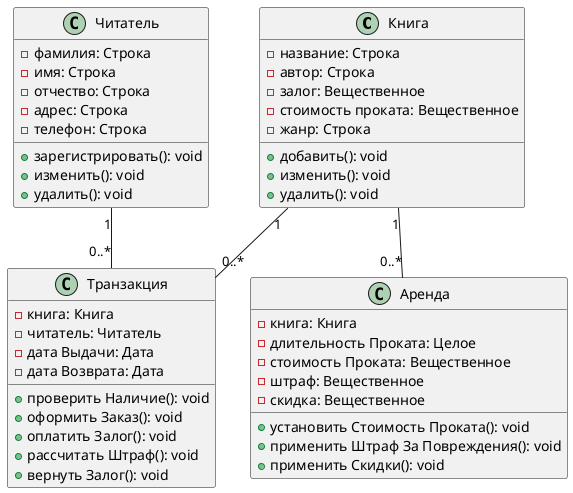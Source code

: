 @startuml классы развитие
class Книга {
  - название: Строка
  - автор: Строка
  - залог: Вещественное
  - стоимость проката: Вещественное
  - жанр: Строка

  + добавить(): void
  + изменить(): void
  + удалить(): void
}

class Читатель {
  - фамилия: Строка
  - имя: Строка
  - отчество: Строка
  - адрес: Строка
  - телефон: Строка

  + зарегистрировать(): void
  + изменить(): void
  + удалить(): void
}

class Транзакция {
  - книга: Книга
  - читатель: Читатель
  - дата Выдачи: Дата
  - дата Возврата: Дата

  + проверить Наличие(): void
  + оформить Заказ(): void
  + оплатить Залог(): void
  + рассчитать Штраф(): void
  + вернуть Залог(): void
}

class Аренда {
  - книга: Книга
  - длительность Проката: Целое
  - стоимость Проката: Вещественное
  - штраф: Вещественное
  - скидка: Вещественное

  + установить Стоимость Проката(): void
  + применить Штраф За Повреждения(): void
  + применить Скидки(): void
}

Книга "1" -- "0..*" Транзакция
Читатель "1" -- "0..*" Транзакция
Книга "1" -- "0..*" Аренда
@enduml
